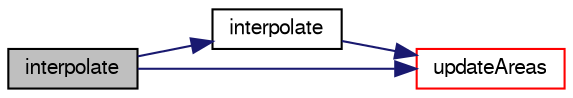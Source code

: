 digraph "interpolate"
{
  bgcolor="transparent";
  edge [fontname="FreeSans",fontsize="10",labelfontname="FreeSans",labelfontsize="10"];
  node [fontname="FreeSans",fontsize="10",shape=record];
  rankdir="LR";
  Node1014 [label="interpolate",height=0.2,width=0.4,color="black", fillcolor="grey75", style="filled", fontcolor="black"];
  Node1014 -> Node1015 [color="midnightblue",fontsize="10",style="solid",fontname="FreeSans"];
  Node1015 [label="interpolate",height=0.2,width=0.4,color="black",URL="$a22806.html#a95bdc1012638cafe1a74d3d3abac66aa"];
  Node1015 -> Node1016 [color="midnightblue",fontsize="10",style="solid",fontname="FreeSans"];
  Node1016 [label="updateAreas",height=0.2,width=0.4,color="red",URL="$a22806.html#aa41ad5c90a11f44713f615ab87a947c6",tooltip="Update the patch areas after AMI update. "];
  Node1014 -> Node1016 [color="midnightblue",fontsize="10",style="solid",fontname="FreeSans"];
}
